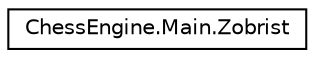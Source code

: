 digraph G
{
  edge [fontname="Helvetica",fontsize="10",labelfontname="Helvetica",labelfontsize="10"];
  node [fontname="Helvetica",fontsize="10",shape=record];
  rankdir=LR;
  Node1 [label="ChessEngine.Main.Zobrist",height=0.2,width=0.4,color="black", fillcolor="white", style="filled",URL="$class_chess_engine_1_1_main_1_1_zobrist.html"];
}
